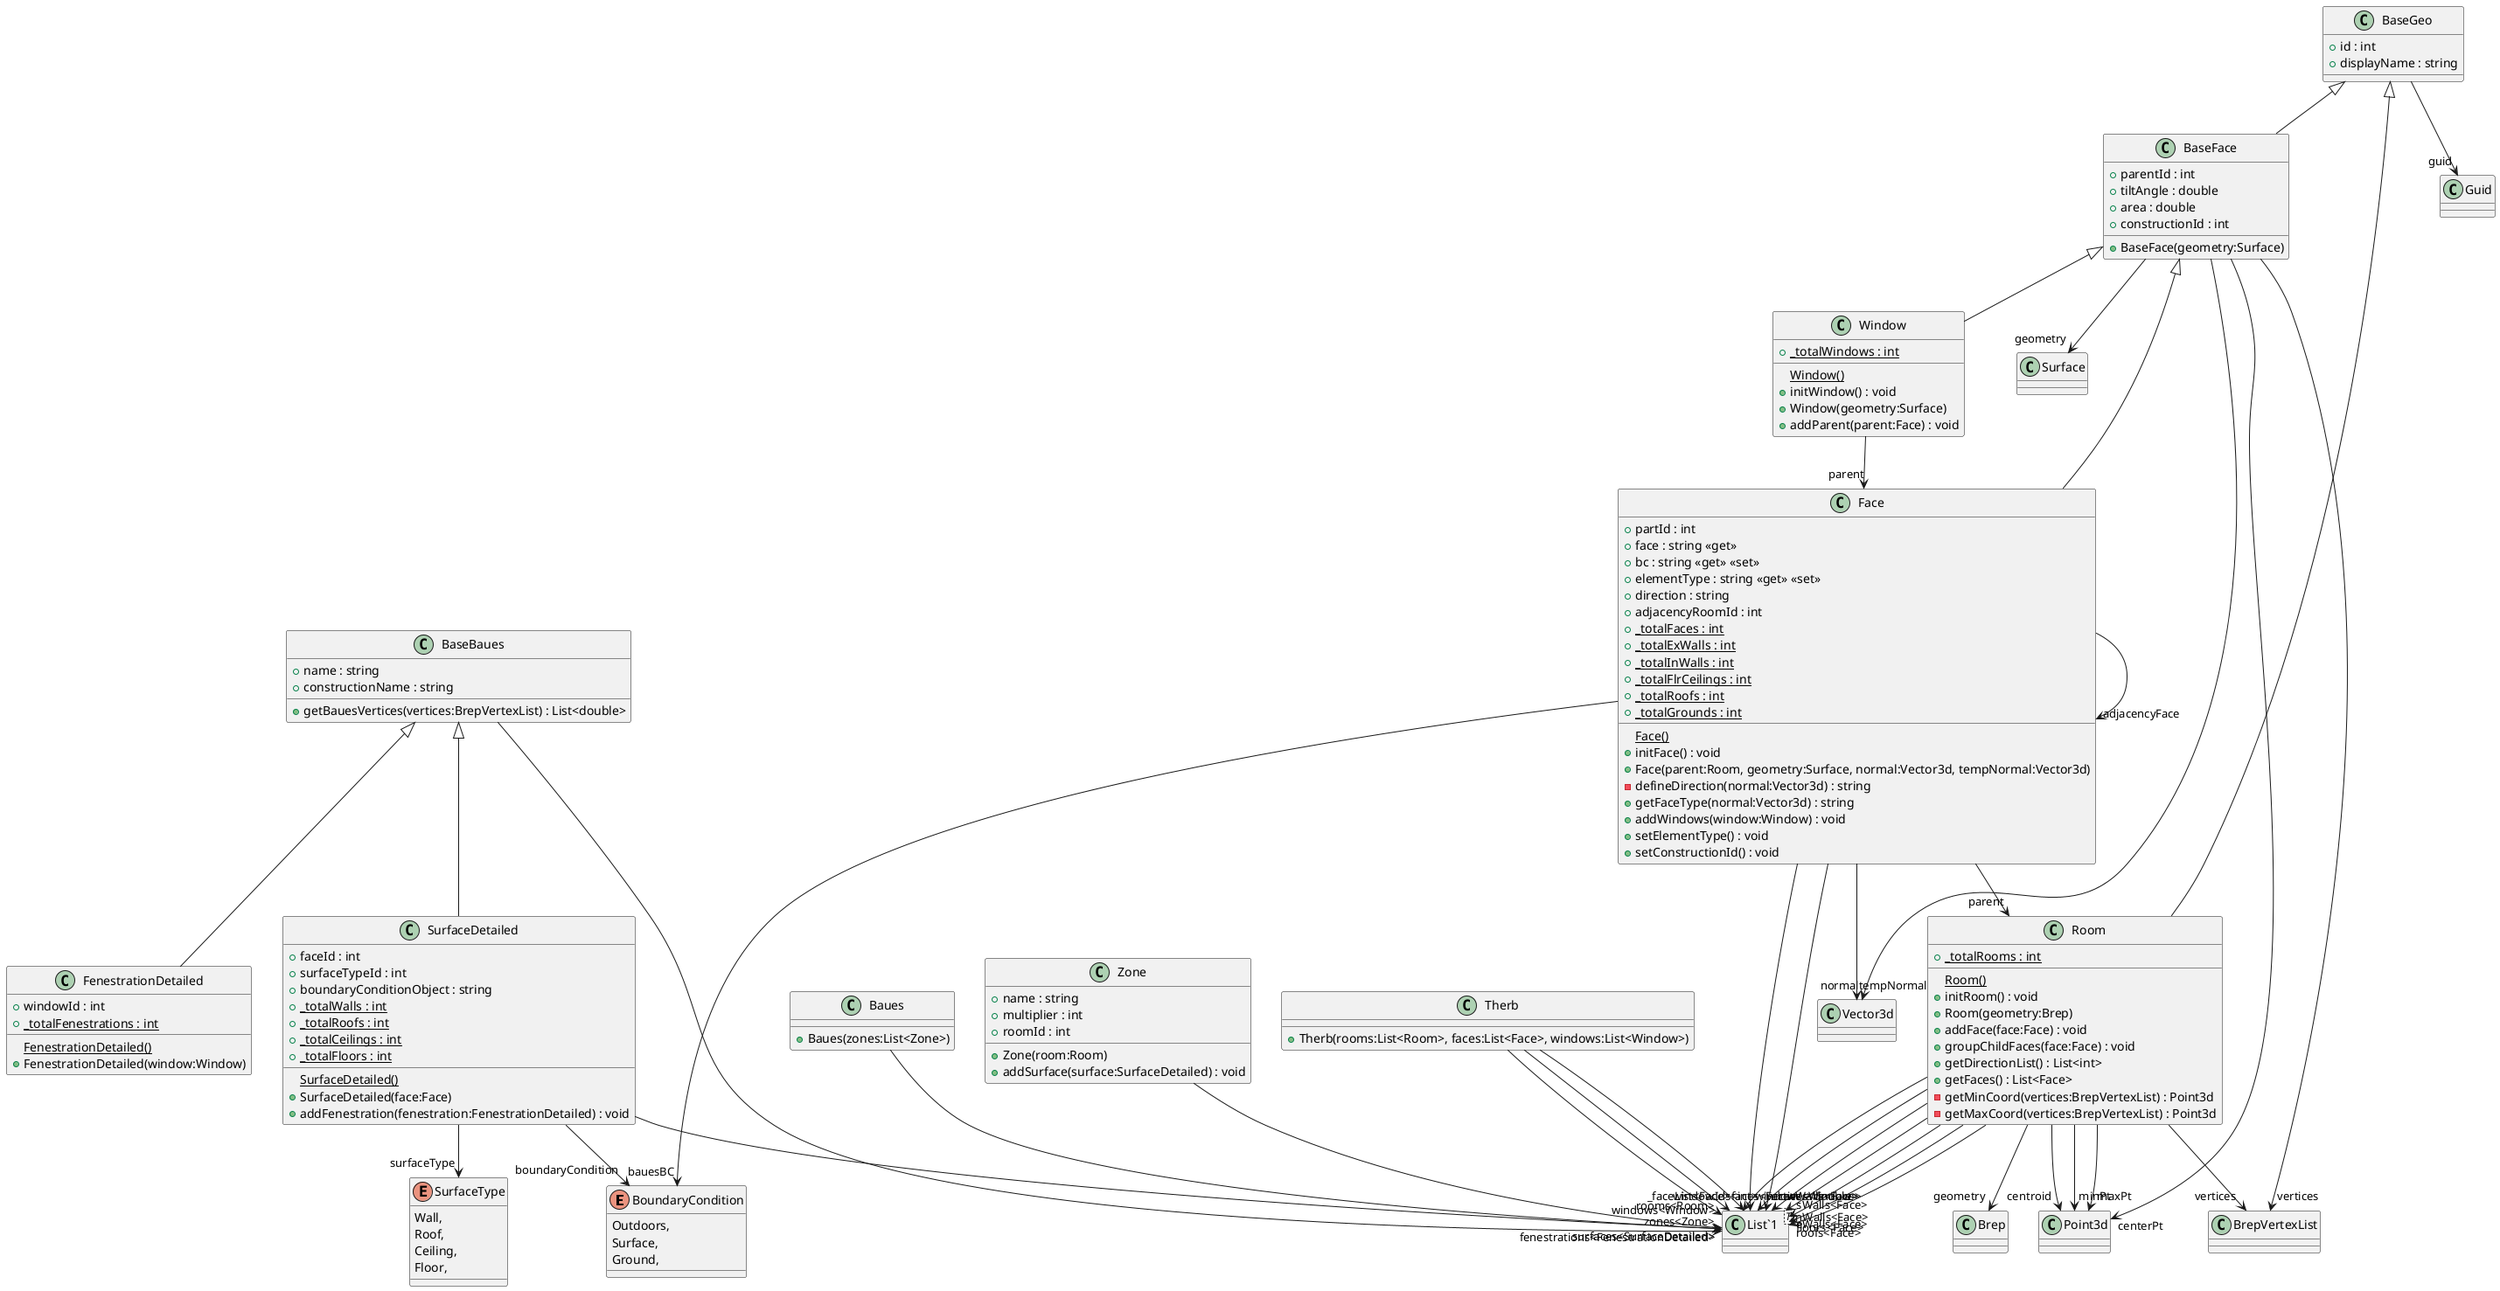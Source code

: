 @startuml
enum BoundaryCondition {
    Outdoors,
    Surface,
    Ground,
}
enum SurfaceType {
    Wall,
    Roof,
    Ceiling,
    Floor,
}
class Baues {
    + Baues(zones:List<Zone>)
}
class Zone {
    + name : string
    + multiplier : int
    + roomId : int
    + Zone(room:Room)
    + addSurface(surface:SurfaceDetailed) : void
}
class BaseBaues {
    + name : string
    + constructionName : string
    + getBauesVertices(vertices:BrepVertexList) : List<double>
}
class SurfaceDetailed {
    + faceId : int
    + surfaceTypeId : int
    + boundaryConditionObject : string
    + {static} _totalWalls : int
    + {static} _totalRoofs : int
    + {static} _totalCeilings : int
    + {static} _totalFloors : int
    {static} SurfaceDetailed()
    + SurfaceDetailed(face:Face)
    + addFenestration(fenestration:FenestrationDetailed) : void
}
class FenestrationDetailed {
    + windowId : int
    + {static} _totalFenestrations : int
    {static} FenestrationDetailed()
    + FenestrationDetailed(window:Window)
}
class BaseGeo {
    + id : int
    + displayName : string
}
class Therb {
    + Therb(rooms:List<Room>, faces:List<Face>, windows:List<Window>)
}
class Room {
    + {static} _totalRooms : int
    {static} Room()
    + initRoom() : void
    + Room(geometry:Brep)
    + addFace(face:Face) : void
    + groupChildFaces(face:Face) : void
    + getDirectionList() : List<int>
    + getFaces() : List<Face>
    - getMinCoord(vertices:BrepVertexList) : Point3d
    - getMaxCoord(vertices:BrepVertexList) : Point3d
}
class BaseFace {
    + parentId : int
    + tiltAngle : double
    + area : double
    + constructionId : int
    + BaseFace(geometry:Surface)
}
class Face {
    + partId : int
    + face : string <<get>>
    + bc : string <<get>> <<set>>
    + elementType : string <<get>> <<set>>
    + direction : string
    + adjacencyRoomId : int
    + {static} _totalFaces : int
    + {static} _totalExWalls : int
    + {static} _totalInWalls : int
    + {static} _totalFlrCeilings : int
    + {static} _totalRoofs : int
    + {static} _totalGrounds : int
    {static} Face()
    + initFace() : void
    + Face(parent:Room, geometry:Surface, normal:Vector3d, tempNormal:Vector3d)
    - defineDirection(normal:Vector3d) : string
    + getFaceType(normal:Vector3d) : string
    + addWindows(window:Window) : void
    + setElementType() : void
    + setConstructionId() : void
}
class Window {
    + {static} _totalWindows : int
    {static} Window()
    + initWindow() : void
    + Window(geometry:Surface)
    + addParent(parent:Face) : void
}
class "List`1"<T> {
}
Baues --> "zones<Zone>" "List`1"
Zone --> "surfaces<SurfaceDetailed>" "List`1"
BaseBaues --> "vertices<double>" "List`1"
BaseBaues <|-- SurfaceDetailed
SurfaceDetailed --> "surfaceType" SurfaceType
SurfaceDetailed --> "boundaryCondition" BoundaryCondition
SurfaceDetailed --> "fenestrations<FenestrationDetailed>" "List`1"
BaseBaues <|-- FenestrationDetailed
BaseGeo --> "guid" Guid
Therb --> "rooms<Room>" "List`1"
Therb --> "faces<Face>" "List`1"
Therb --> "windows<Window>" "List`1"
BaseGeo <|-- Room
Room --> "geometry" Brep
Room --> "centroid" Point3d
Room --> "_faceList<Face>" "List`1"
Room --> "vertices" BrepVertexList
Room --> "minPt" Point3d
Room --> "maxPt" Point3d
Room --> "sWalls<Face>" "List`1"
Room --> "wWalls<Face>" "List`1"
Room --> "nWalls<Face>" "List`1"
Room --> "eWalls<Face>" "List`1"
Room --> "floors<Face>" "List`1"
Room --> "roofs<Face>" "List`1"
BaseGeo <|-- BaseFace
BaseFace --> "geometry" Surface
BaseFace --> "normal" Vector3d
BaseFace --> "centerPt" Point3d
BaseFace --> "vertices" BrepVertexList
BaseFace <|-- Face
Face --> "parent" Room
Face --> "tempNormal" Vector3d
Face --> "windows<Window>" "List`1"
Face --> "windowIds<int>" "List`1"
Face --> "bauesBC" BoundaryCondition
Face --> "adjacencyFace" Face
BaseFace <|-- Window
Window --> "parent" Face
@enduml
